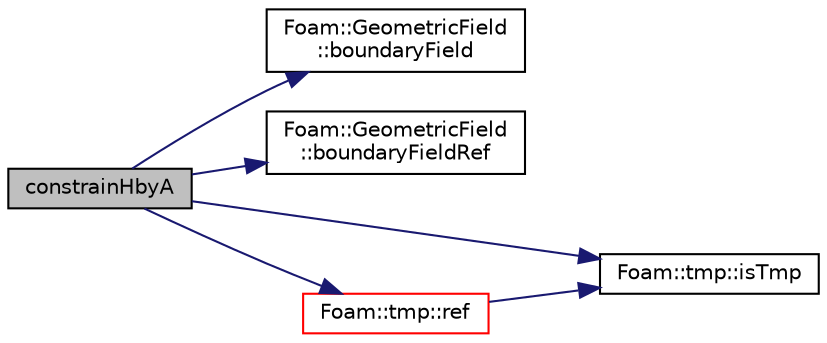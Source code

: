 digraph "constrainHbyA"
{
  bgcolor="transparent";
  edge [fontname="Helvetica",fontsize="10",labelfontname="Helvetica",labelfontsize="10"];
  node [fontname="Helvetica",fontsize="10",shape=record];
  rankdir="LR";
  Node1 [label="constrainHbyA",height=0.2,width=0.4,color="black", fillcolor="grey75", style="filled", fontcolor="black"];
  Node1 -> Node2 [color="midnightblue",fontsize="10",style="solid",fontname="Helvetica"];
  Node2 [label="Foam::GeometricField\l::boundaryField",height=0.2,width=0.4,color="black",URL="$a00937.html#a6987ef31fb532d0fc43c84eca14fe558",tooltip="Return const-reference to the boundary field. "];
  Node1 -> Node3 [color="midnightblue",fontsize="10",style="solid",fontname="Helvetica"];
  Node3 [label="Foam::GeometricField\l::boundaryFieldRef",height=0.2,width=0.4,color="black",URL="$a00937.html#af3831c9fea9f6ae7532a6d57cc67c959",tooltip="Return a reference to the boundary field. "];
  Node1 -> Node4 [color="midnightblue",fontsize="10",style="solid",fontname="Helvetica"];
  Node4 [label="Foam::tmp::isTmp",height=0.2,width=0.4,color="black",URL="$a02711.html#a0bb26ea6f57bc69421d947674deab652",tooltip="Return true if this is really a temporary object. "];
  Node1 -> Node5 [color="midnightblue",fontsize="10",style="solid",fontname="Helvetica"];
  Node5 [label="Foam::tmp::ref",height=0.2,width=0.4,color="red",URL="$a02711.html#af16202cc9b8e931206cfceb8d9779bb2",tooltip="Return non-const reference or generate a fatal error. "];
  Node5 -> Node4 [color="midnightblue",fontsize="10",style="solid",fontname="Helvetica"];
}

